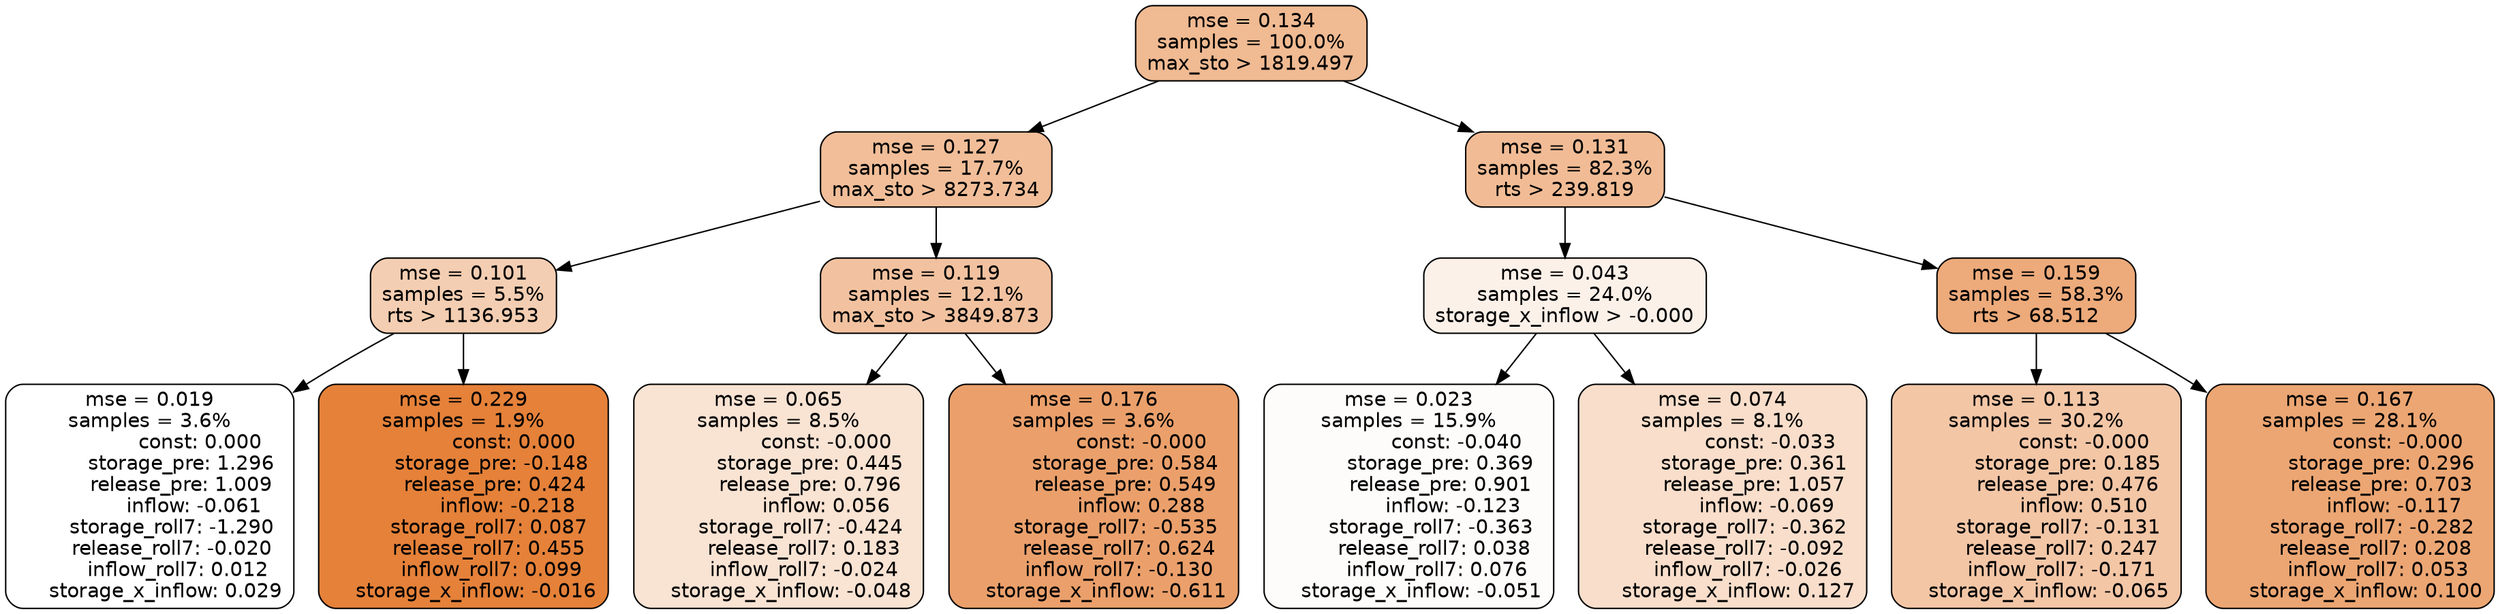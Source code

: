 digraph tree {
node [shape=rectangle, style="filled, rounded", color="black", fontname=helvetica] ;
edge [fontname=helvetica] ;
	"0" [label="mse = 0.134
samples = 100.0%
max_sto > 1819.497", fillcolor="#f0ba92"]
	"8" [label="mse = 0.127
samples = 17.7%
max_sto > 8273.734", fillcolor="#f1be99"]
	"1" [label="mse = 0.131
samples = 82.3%
rts > 239.819", fillcolor="#f1bc95"]
	"12" [label="mse = 0.101
samples = 5.5%
rts > 1136.953", fillcolor="#f4ceb2"]
	"9" [label="mse = 0.119
samples = 12.1%
max_sto > 3849.873", fillcolor="#f2c2a0"]
	"5" [label="mse = 0.043
samples = 24.0%
storage_x_inflow > -0.000", fillcolor="#fcf1e9"]
	"2" [label="mse = 0.159
samples = 58.3%
rts > 68.512", fillcolor="#edaa7a"]
	"14" [label="mse = 0.019
samples = 3.6%
                const: 0.000
          storage_pre: 1.296
          release_pre: 1.009
              inflow: -0.061
       storage_roll7: -1.290
       release_roll7: -0.020
         inflow_roll7: 0.012
     storage_x_inflow: 0.029", fillcolor="#ffffff"]
	"13" [label="mse = 0.229
samples = 1.9%
                const: 0.000
         storage_pre: -0.148
          release_pre: 0.424
              inflow: -0.218
        storage_roll7: 0.087
        release_roll7: 0.455
         inflow_roll7: 0.099
    storage_x_inflow: -0.016", fillcolor="#e58139"]
	"11" [label="mse = 0.065
samples = 8.5%
               const: -0.000
          storage_pre: 0.445
          release_pre: 0.796
               inflow: 0.056
       storage_roll7: -0.424
        release_roll7: 0.183
        inflow_roll7: -0.024
    storage_x_inflow: -0.048", fillcolor="#f9e3d3"]
	"10" [label="mse = 0.176
samples = 3.6%
               const: -0.000
          storage_pre: 0.584
          release_pre: 0.549
               inflow: 0.288
       storage_roll7: -0.535
        release_roll7: 0.624
        inflow_roll7: -0.130
    storage_x_inflow: -0.611", fillcolor="#eba06b"]
	"6" [label="mse = 0.023
samples = 15.9%
               const: -0.040
          storage_pre: 0.369
          release_pre: 0.901
              inflow: -0.123
       storage_roll7: -0.363
        release_roll7: 0.038
         inflow_roll7: 0.076
    storage_x_inflow: -0.051", fillcolor="#fefcfb"]
	"7" [label="mse = 0.074
samples = 8.1%
               const: -0.033
          storage_pre: 0.361
          release_pre: 1.057
              inflow: -0.069
       storage_roll7: -0.362
       release_roll7: -0.092
        inflow_roll7: -0.026
     storage_x_inflow: 0.127", fillcolor="#f8decb"]
	"3" [label="mse = 0.113
samples = 30.2%
               const: -0.000
          storage_pre: 0.185
          release_pre: 0.476
               inflow: 0.510
       storage_roll7: -0.131
        release_roll7: 0.247
        inflow_roll7: -0.171
    storage_x_inflow: -0.065", fillcolor="#f3c6a6"]
	"4" [label="mse = 0.167
samples = 28.1%
               const: -0.000
          storage_pre: 0.296
          release_pre: 0.703
              inflow: -0.117
       storage_roll7: -0.282
        release_roll7: 0.208
         inflow_roll7: 0.053
     storage_x_inflow: 0.100", fillcolor="#eca673"]

	"0" -> "1"
	"0" -> "8"
	"8" -> "9"
	"8" -> "12"
	"1" -> "2"
	"1" -> "5"
	"12" -> "13"
	"12" -> "14"
	"9" -> "10"
	"9" -> "11"
	"5" -> "6"
	"5" -> "7"
	"2" -> "3"
	"2" -> "4"
}